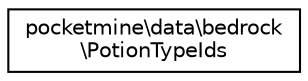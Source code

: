 digraph "Graphical Class Hierarchy"
{
 // INTERACTIVE_SVG=YES
 // LATEX_PDF_SIZE
  edge [fontname="Helvetica",fontsize="10",labelfontname="Helvetica",labelfontsize="10"];
  node [fontname="Helvetica",fontsize="10",shape=record];
  rankdir="LR";
  Node0 [label="pocketmine\\data\\bedrock\l\\PotionTypeIds",height=0.2,width=0.4,color="black", fillcolor="white", style="filled",URL="$d2/dff/classpocketmine_1_1data_1_1bedrock_1_1_potion_type_ids.html",tooltip=" "];
}

